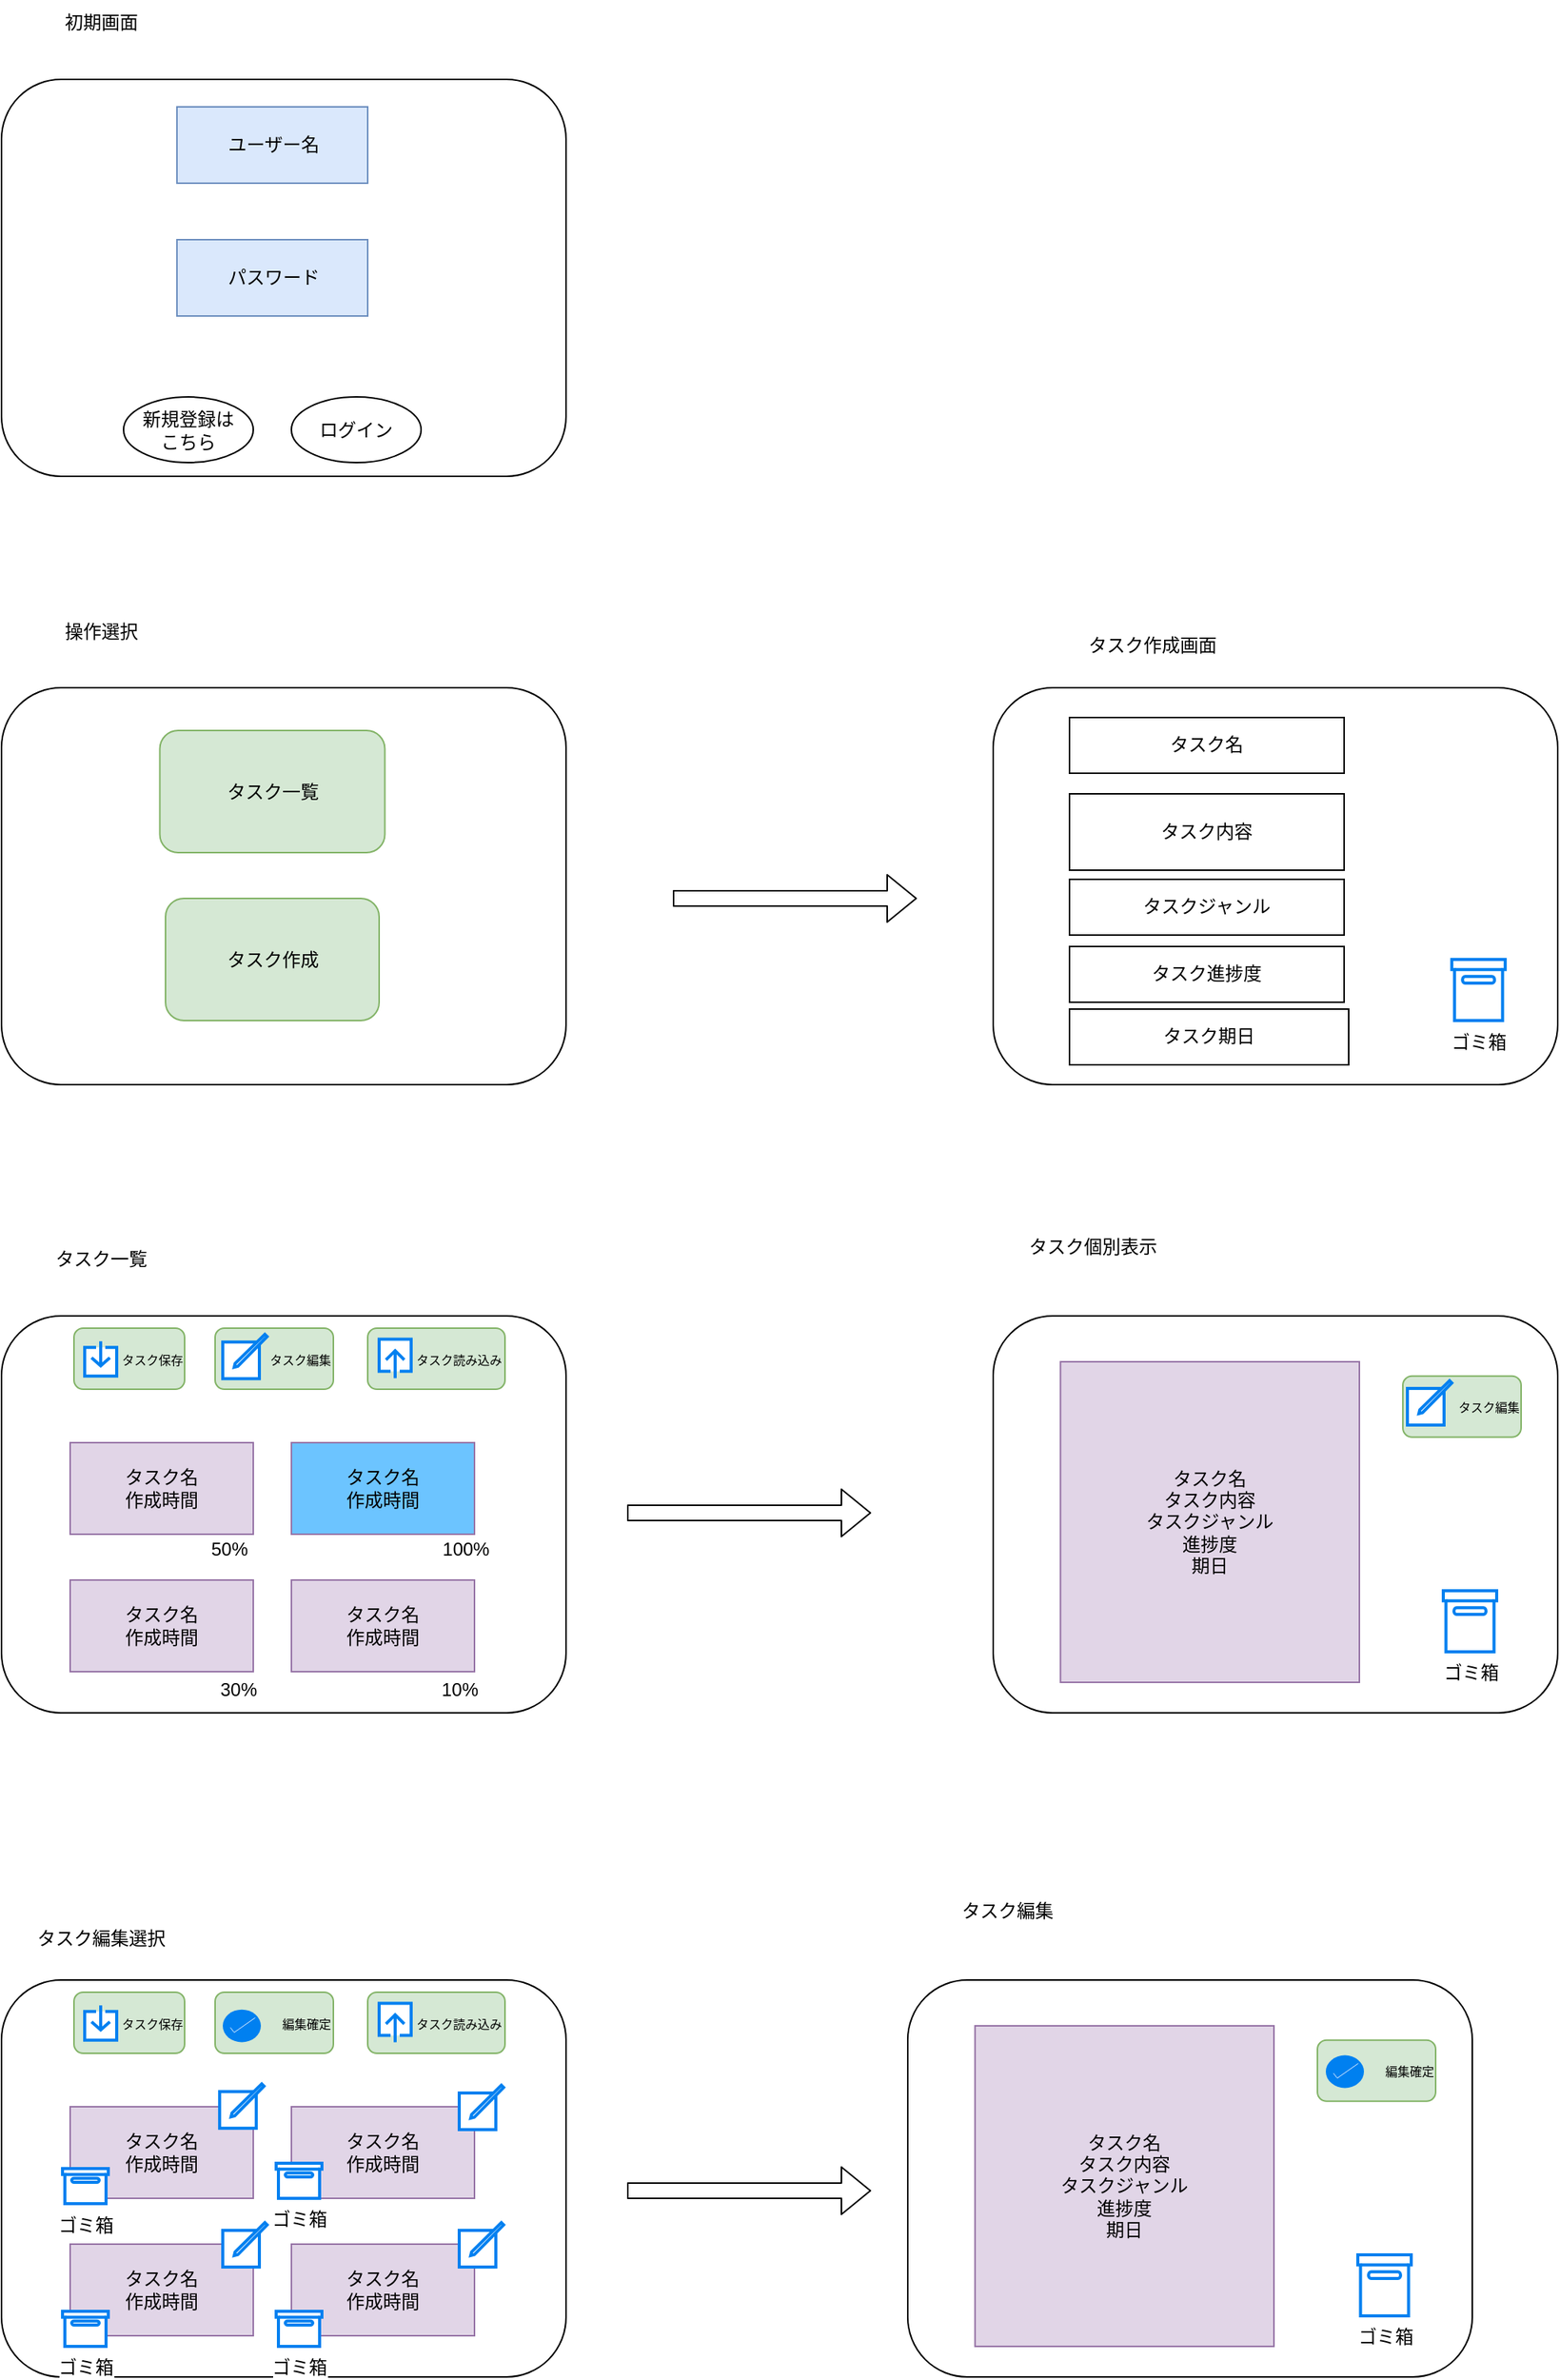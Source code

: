 <mxfile>
    <diagram id="LQAXXgF4HWlI1jR32HYM" name="ページ1">
        <mxGraphModel dx="882" dy="451" grid="1" gridSize="10" guides="1" tooltips="1" connect="1" arrows="1" fold="1" page="1" pageScale="1" pageWidth="827" pageHeight="1169" math="0" shadow="0">
            <root>
                <mxCell id="0"/>
                <mxCell id="1" parent="0"/>
                <mxCell id="2" value="" style="rounded=1;whiteSpace=wrap;html=1;shadow=0;" parent="1" vertex="1">
                    <mxGeometry x="130" y="480.5" width="370" height="260" as="geometry"/>
                </mxCell>
                <mxCell id="3" value="操作選択" style="text;html=1;align=center;verticalAlign=middle;resizable=0;points=[];autosize=1;strokeColor=none;fillColor=none;" parent="1" vertex="1">
                    <mxGeometry x="160" y="428.5" width="70" height="30" as="geometry"/>
                </mxCell>
                <mxCell id="4" value="" style="rounded=1;whiteSpace=wrap;html=1;shadow=0;" parent="1" vertex="1">
                    <mxGeometry x="130" y="82" width="370" height="260" as="geometry"/>
                </mxCell>
                <mxCell id="5" value="初期画面" style="text;html=1;align=center;verticalAlign=middle;resizable=0;points=[];autosize=1;strokeColor=none;fillColor=none;" parent="1" vertex="1">
                    <mxGeometry x="160" y="30" width="70" height="30" as="geometry"/>
                </mxCell>
                <mxCell id="8" value="" style="rounded=0;whiteSpace=wrap;html=1;fillColor=#dae8fc;strokeColor=#6c8ebf;" parent="1" vertex="1">
                    <mxGeometry x="245" y="100" width="125" height="50" as="geometry"/>
                </mxCell>
                <mxCell id="6" value="ユーザー名" style="text;html=1;align=center;verticalAlign=middle;resizable=0;points=[];autosize=1;strokeColor=none;fillColor=none;" parent="1" vertex="1">
                    <mxGeometry x="267.5" y="110" width="80" height="30" as="geometry"/>
                </mxCell>
                <mxCell id="9" value="" style="rounded=0;whiteSpace=wrap;html=1;fillColor=#dae8fc;strokeColor=#6c8ebf;" parent="1" vertex="1">
                    <mxGeometry x="245" y="187" width="125" height="50" as="geometry"/>
                </mxCell>
                <mxCell id="10" value="パスワード" style="text;html=1;align=center;verticalAlign=middle;resizable=0;points=[];autosize=1;strokeColor=none;fillColor=none;" parent="1" vertex="1">
                    <mxGeometry x="267.5" y="197" width="80" height="30" as="geometry"/>
                </mxCell>
                <mxCell id="11" value="新規登録は&lt;br&gt;こちら" style="ellipse;whiteSpace=wrap;html=1;" parent="1" vertex="1">
                    <mxGeometry x="210" y="290" width="85" height="43" as="geometry"/>
                </mxCell>
                <mxCell id="12" value="ログイン" style="ellipse;whiteSpace=wrap;html=1;" parent="1" vertex="1">
                    <mxGeometry x="320" y="290" width="85" height="43" as="geometry"/>
                </mxCell>
                <mxCell id="13" value="タスク作成" style="rounded=1;whiteSpace=wrap;html=1;fillColor=#d5e8d4;strokeColor=#82b366;" parent="1" vertex="1">
                    <mxGeometry x="237.5" y="618.5" width="140" height="80" as="geometry"/>
                </mxCell>
                <mxCell id="14" value="タスク一覧" style="rounded=1;whiteSpace=wrap;html=1;fillColor=#d5e8d4;strokeColor=#82b366;" parent="1" vertex="1">
                    <mxGeometry x="233.75" y="508.5" width="147.5" height="80" as="geometry"/>
                </mxCell>
                <mxCell id="17" value="" style="rounded=1;whiteSpace=wrap;html=1;shadow=0;" parent="1" vertex="1">
                    <mxGeometry x="130" y="892" width="370" height="260" as="geometry"/>
                </mxCell>
                <mxCell id="18" value="タスク一覧" style="text;html=1;align=center;verticalAlign=middle;resizable=0;points=[];autosize=1;strokeColor=none;fillColor=none;" parent="1" vertex="1">
                    <mxGeometry x="155" y="840" width="80" height="30" as="geometry"/>
                </mxCell>
                <mxCell id="22" value="タスク名&lt;br&gt;作成時間" style="whiteSpace=wrap;html=1;fillColor=#e1d5e7;strokeColor=#9673a6;" parent="1" vertex="1">
                    <mxGeometry x="175" y="975" width="120" height="60" as="geometry"/>
                </mxCell>
                <mxCell id="23" value="タスク名&lt;br&gt;作成時間" style="whiteSpace=wrap;html=1;fillColor=#6CC4FF;strokeColor=#9673a6;" parent="1" vertex="1">
                    <mxGeometry x="320" y="975" width="120" height="60" as="geometry"/>
                </mxCell>
                <mxCell id="24" value="タスク名&lt;br&gt;作成時間" style="whiteSpace=wrap;html=1;fillColor=#e1d5e7;strokeColor=#9673a6;" parent="1" vertex="1">
                    <mxGeometry x="175" y="1065" width="120" height="60" as="geometry"/>
                </mxCell>
                <mxCell id="25" value="タスク名&lt;br&gt;作成時間" style="whiteSpace=wrap;html=1;fillColor=#e1d5e7;strokeColor=#9673a6;" parent="1" vertex="1">
                    <mxGeometry x="320" y="1065" width="120" height="60" as="geometry"/>
                </mxCell>
                <mxCell id="27" value="&lt;font style=&quot;font-size: 8px;&quot;&gt;タスク読み込み&lt;/font&gt;" style="rounded=1;whiteSpace=wrap;html=1;fillColor=#d5e8d4;strokeColor=#82b366;align=right;" parent="1" vertex="1">
                    <mxGeometry x="370" y="900" width="90" height="40" as="geometry"/>
                </mxCell>
                <mxCell id="34" value="" style="html=1;verticalLabelPosition=bottom;align=center;labelBackgroundColor=#ffffff;verticalAlign=top;strokeWidth=2;strokeColor=#0080F0;shadow=0;dashed=0;shape=mxgraph.ios7.icons.up;" parent="1" vertex="1">
                    <mxGeometry x="377.5" y="907.25" width="21" height="25.5" as="geometry"/>
                </mxCell>
                <mxCell id="35" value="&lt;font style=&quot;font-size: 8px;&quot;&gt;タスク保存&lt;/font&gt;" style="rounded=1;whiteSpace=wrap;html=1;fillColor=#d5e8d4;strokeColor=#82b366;align=right;" parent="1" vertex="1">
                    <mxGeometry x="177.5" y="900" width="72.5" height="40" as="geometry"/>
                </mxCell>
                <mxCell id="33" value="" style="html=1;verticalLabelPosition=bottom;align=center;labelBackgroundColor=#ffffff;verticalAlign=top;strokeWidth=2;strokeColor=#0080F0;shadow=0;dashed=0;shape=mxgraph.ios7.icons.down;" parent="1" vertex="1">
                    <mxGeometry x="184.5" y="908.62" width="21" height="22.75" as="geometry"/>
                </mxCell>
                <mxCell id="37" value="&lt;font style=&quot;font-size: 8px;&quot;&gt;タスク編集&lt;/font&gt;" style="rounded=1;whiteSpace=wrap;html=1;fillColor=#d5e8d4;strokeColor=#82b366;align=right;" parent="1" vertex="1">
                    <mxGeometry x="270" y="900" width="77.5" height="40" as="geometry"/>
                </mxCell>
                <mxCell id="38" value="" style="html=1;verticalLabelPosition=bottom;align=center;labelBackgroundColor=#ffffff;verticalAlign=top;strokeWidth=2;strokeColor=#0080F0;shadow=0;dashed=0;shape=mxgraph.ios7.icons.compose;" parent="1" vertex="1">
                    <mxGeometry x="275" y="904" width="29.1" height="29.1" as="geometry"/>
                </mxCell>
                <mxCell id="39" value="" style="rounded=1;whiteSpace=wrap;html=1;shadow=0;" parent="1" vertex="1">
                    <mxGeometry x="130" y="1327" width="370" height="260" as="geometry"/>
                </mxCell>
                <mxCell id="40" value="タスク編集選択" style="text;html=1;align=center;verticalAlign=middle;resizable=0;points=[];autosize=1;strokeColor=none;fillColor=none;" parent="1" vertex="1">
                    <mxGeometry x="140" y="1285" width="110" height="30" as="geometry"/>
                </mxCell>
                <mxCell id="41" value="タスク名&lt;br&gt;作成時間" style="whiteSpace=wrap;html=1;fillColor=#e1d5e7;strokeColor=#9673a6;" parent="1" vertex="1">
                    <mxGeometry x="175" y="1410" width="120" height="60" as="geometry"/>
                </mxCell>
                <mxCell id="42" value="タスク名&lt;br&gt;作成時間" style="whiteSpace=wrap;html=1;fillColor=#e1d5e7;strokeColor=#9673a6;" parent="1" vertex="1">
                    <mxGeometry x="320" y="1410" width="120" height="60" as="geometry"/>
                </mxCell>
                <mxCell id="43" value="タスク名&lt;br&gt;作成時間" style="whiteSpace=wrap;html=1;fillColor=#e1d5e7;strokeColor=#9673a6;" parent="1" vertex="1">
                    <mxGeometry x="175" y="1500" width="120" height="60" as="geometry"/>
                </mxCell>
                <mxCell id="44" value="タスク名&lt;br&gt;作成時間" style="whiteSpace=wrap;html=1;fillColor=#e1d5e7;strokeColor=#9673a6;" parent="1" vertex="1">
                    <mxGeometry x="320" y="1500" width="120" height="60" as="geometry"/>
                </mxCell>
                <mxCell id="45" value="&lt;font style=&quot;font-size: 8px;&quot;&gt;タスク読み込み&lt;/font&gt;" style="rounded=1;whiteSpace=wrap;html=1;fillColor=#d5e8d4;strokeColor=#82b366;align=right;" parent="1" vertex="1">
                    <mxGeometry x="370" y="1335" width="90" height="40" as="geometry"/>
                </mxCell>
                <mxCell id="46" value="" style="html=1;verticalLabelPosition=bottom;align=center;labelBackgroundColor=#ffffff;verticalAlign=top;strokeWidth=2;strokeColor=#0080F0;shadow=0;dashed=0;shape=mxgraph.ios7.icons.up;" parent="1" vertex="1">
                    <mxGeometry x="377.5" y="1342.25" width="21" height="25.5" as="geometry"/>
                </mxCell>
                <mxCell id="47" value="&lt;font style=&quot;font-size: 8px;&quot;&gt;タスク保存&lt;/font&gt;" style="rounded=1;whiteSpace=wrap;html=1;fillColor=#d5e8d4;strokeColor=#82b366;align=right;" parent="1" vertex="1">
                    <mxGeometry x="177.5" y="1335" width="72.5" height="40" as="geometry"/>
                </mxCell>
                <mxCell id="48" value="" style="html=1;verticalLabelPosition=bottom;align=center;labelBackgroundColor=#ffffff;verticalAlign=top;strokeWidth=2;strokeColor=#0080F0;shadow=0;dashed=0;shape=mxgraph.ios7.icons.down;" parent="1" vertex="1">
                    <mxGeometry x="184.5" y="1343.62" width="21" height="22.75" as="geometry"/>
                </mxCell>
                <mxCell id="49" value="&lt;font style=&quot;font-size: 8px;&quot;&gt;編集確定&lt;/font&gt;" style="rounded=1;whiteSpace=wrap;html=1;fillColor=#d5e8d4;strokeColor=#82b366;align=right;" parent="1" vertex="1">
                    <mxGeometry x="270" y="1335" width="77.5" height="40" as="geometry"/>
                </mxCell>
                <mxCell id="52" value="" style="html=1;verticalLabelPosition=bottom;labelBackgroundColor=#ffffff;verticalAlign=top;shadow=0;dashed=0;strokeWidth=2;shape=mxgraph.ios7.misc.select;fillColor=#0080f0;strokeColor=#ffffff;sketch=0;" parent="1" vertex="1">
                    <mxGeometry x="275" y="1346.37" width="25" height="21.38" as="geometry"/>
                </mxCell>
                <mxCell id="68" value="" style="html=1;verticalLabelPosition=bottom;align=center;labelBackgroundColor=#ffffff;verticalAlign=top;strokeWidth=2;strokeColor=#0080F0;shadow=0;dashed=0;shape=mxgraph.ios7.icons.compose;" parent="1" vertex="1">
                    <mxGeometry x="272.95" y="1395" width="29.1" height="29.1" as="geometry"/>
                </mxCell>
                <mxCell id="69" value="" style="html=1;verticalLabelPosition=bottom;align=center;labelBackgroundColor=#ffffff;verticalAlign=top;strokeWidth=2;strokeColor=#0080F0;shadow=0;dashed=0;shape=mxgraph.ios7.icons.compose;" parent="1" vertex="1">
                    <mxGeometry x="430" y="1395.9" width="29.1" height="29.1" as="geometry"/>
                </mxCell>
                <mxCell id="70" value="" style="html=1;verticalLabelPosition=bottom;align=center;labelBackgroundColor=#ffffff;verticalAlign=top;strokeWidth=2;strokeColor=#0080F0;shadow=0;dashed=0;shape=mxgraph.ios7.icons.compose;" parent="1" vertex="1">
                    <mxGeometry x="430" y="1485.9" width="29.1" height="29.1" as="geometry"/>
                </mxCell>
                <mxCell id="71" value="" style="html=1;verticalLabelPosition=bottom;align=center;labelBackgroundColor=#ffffff;verticalAlign=top;strokeWidth=2;strokeColor=#0080F0;shadow=0;dashed=0;shape=mxgraph.ios7.icons.compose;" parent="1" vertex="1">
                    <mxGeometry x="275" y="1485.9" width="29.1" height="29.1" as="geometry"/>
                </mxCell>
                <mxCell id="91" value="" style="rounded=1;whiteSpace=wrap;html=1;shadow=0;" parent="1" vertex="1">
                    <mxGeometry x="724" y="1327" width="370" height="260" as="geometry"/>
                </mxCell>
                <mxCell id="92" value="タスク編集" style="text;html=1;align=center;verticalAlign=middle;resizable=0;points=[];autosize=1;strokeColor=none;fillColor=none;" parent="1" vertex="1">
                    <mxGeometry x="749" y="1267" width="80" height="30" as="geometry"/>
                </mxCell>
                <mxCell id="93" value="タスク名&lt;br&gt;タスク内容&lt;div&gt;タスクジャンル&lt;/div&gt;&lt;div&gt;進捗度&lt;/div&gt;&lt;div&gt;期日&lt;/div&gt;" style="whiteSpace=wrap;html=1;fillColor=#e1d5e7;strokeColor=#9673a6;" parent="1" vertex="1">
                    <mxGeometry x="768.1" y="1357" width="195.9" height="210" as="geometry"/>
                </mxCell>
                <mxCell id="101" value="&lt;font style=&quot;font-size: 8px;&quot;&gt;編集確定&lt;/font&gt;" style="rounded=1;whiteSpace=wrap;html=1;fillColor=#d5e8d4;strokeColor=#82b366;align=right;" parent="1" vertex="1">
                    <mxGeometry x="992.5" y="1366.37" width="77.5" height="40" as="geometry"/>
                </mxCell>
                <mxCell id="102" value="" style="html=1;verticalLabelPosition=bottom;labelBackgroundColor=#ffffff;verticalAlign=top;shadow=0;dashed=0;strokeWidth=2;shape=mxgraph.ios7.misc.select;fillColor=#0080f0;strokeColor=#ffffff;sketch=0;" parent="1" vertex="1">
                    <mxGeometry x="998" y="1376.31" width="25" height="21.38" as="geometry"/>
                </mxCell>
                <mxCell id="105" value="ゴミ箱" style="html=1;verticalLabelPosition=bottom;align=center;labelBackgroundColor=#ffffff;verticalAlign=top;strokeWidth=2;strokeColor=#0080F0;shadow=0;dashed=0;shape=mxgraph.ios7.icons.box;" parent="1" vertex="1">
                    <mxGeometry x="1019" y="1507" width="35" height="40" as="geometry"/>
                </mxCell>
                <mxCell id="114" value="" style="shape=flexArrow;endArrow=classic;html=1;" parent="1" edge="1">
                    <mxGeometry width="50" height="50" relative="1" as="geometry">
                        <mxPoint x="540" y="1465" as="sourcePoint"/>
                        <mxPoint x="700" y="1465" as="targetPoint"/>
                    </mxGeometry>
                </mxCell>
                <mxCell id="140" value="ゴミ箱" style="html=1;verticalLabelPosition=bottom;align=center;labelBackgroundColor=#ffffff;verticalAlign=top;strokeWidth=2;strokeColor=#0080F0;shadow=0;dashed=0;shape=mxgraph.ios7.icons.box;" parent="1" vertex="1">
                    <mxGeometry x="310" y="1447" width="30" height="23" as="geometry"/>
                </mxCell>
                <mxCell id="141" value="ゴミ箱" style="html=1;verticalLabelPosition=bottom;align=center;labelBackgroundColor=#ffffff;verticalAlign=top;strokeWidth=2;strokeColor=#0080F0;shadow=0;dashed=0;shape=mxgraph.ios7.icons.box;" parent="1" vertex="1">
                    <mxGeometry x="310" y="1544" width="30" height="23" as="geometry"/>
                </mxCell>
                <mxCell id="142" value="ゴミ箱" style="html=1;verticalLabelPosition=bottom;align=center;labelBackgroundColor=#ffffff;verticalAlign=top;strokeWidth=2;strokeColor=#0080F0;shadow=0;dashed=0;shape=mxgraph.ios7.icons.box;" parent="1" vertex="1">
                    <mxGeometry x="170" y="1450.5" width="30" height="23" as="geometry"/>
                </mxCell>
                <mxCell id="143" value="ゴミ箱" style="html=1;verticalLabelPosition=bottom;align=center;labelBackgroundColor=#ffffff;verticalAlign=top;strokeWidth=2;strokeColor=#0080F0;shadow=0;dashed=0;shape=mxgraph.ios7.icons.box;" parent="1" vertex="1">
                    <mxGeometry x="170" y="1544" width="30" height="23" as="geometry"/>
                </mxCell>
                <mxCell id="145" value="" style="shape=flexArrow;endArrow=classic;html=1;" parent="1" edge="1">
                    <mxGeometry width="50" height="50" relative="1" as="geometry">
                        <mxPoint x="540" y="1021" as="sourcePoint"/>
                        <mxPoint x="700" y="1021" as="targetPoint"/>
                    </mxGeometry>
                </mxCell>
                <mxCell id="152" value="" style="rounded=1;whiteSpace=wrap;html=1;shadow=0;" parent="1" vertex="1">
                    <mxGeometry x="780" y="892" width="370" height="260" as="geometry"/>
                </mxCell>
                <mxCell id="153" value="タスク個別表示" style="text;html=1;align=center;verticalAlign=middle;resizable=0;points=[];autosize=1;strokeColor=none;fillColor=none;" parent="1" vertex="1">
                    <mxGeometry x="790" y="832" width="110" height="30" as="geometry"/>
                </mxCell>
                <mxCell id="154" value="タスク名&lt;br&gt;タスク内容&lt;div&gt;タスクジャンル&lt;/div&gt;&lt;div&gt;進捗度&lt;/div&gt;&lt;div&gt;期日&lt;/div&gt;" style="whiteSpace=wrap;html=1;fillColor=#e1d5e7;strokeColor=#9673a6;" parent="1" vertex="1">
                    <mxGeometry x="824.1" y="922" width="195.9" height="210" as="geometry"/>
                </mxCell>
                <mxCell id="155" value="&lt;span style=&quot;font-size: 8px;&quot;&gt;タスク編集&lt;/span&gt;" style="rounded=1;whiteSpace=wrap;html=1;fillColor=#d5e8d4;strokeColor=#82b366;align=right;" parent="1" vertex="1">
                    <mxGeometry x="1048.5" y="931.37" width="77.5" height="40" as="geometry"/>
                </mxCell>
                <mxCell id="157" value="ゴミ箱" style="html=1;verticalLabelPosition=bottom;align=center;labelBackgroundColor=#ffffff;verticalAlign=top;strokeWidth=2;strokeColor=#0080F0;shadow=0;dashed=0;shape=mxgraph.ios7.icons.box;" parent="1" vertex="1">
                    <mxGeometry x="1075" y="1072" width="35" height="40" as="geometry"/>
                </mxCell>
                <mxCell id="161" value="" style="html=1;verticalLabelPosition=bottom;align=center;labelBackgroundColor=#ffffff;verticalAlign=top;strokeWidth=2;strokeColor=#0080F0;shadow=0;dashed=0;shape=mxgraph.ios7.icons.compose;" parent="1" vertex="1">
                    <mxGeometry x="1051.5" y="934.37" width="29.1" height="29.1" as="geometry"/>
                </mxCell>
                <mxCell id="162" value="50%" style="text;html=1;align=center;verticalAlign=middle;resizable=0;points=[];autosize=1;strokeColor=none;fillColor=none;" parent="1" vertex="1">
                    <mxGeometry x="254.1" y="1030" width="50" height="30" as="geometry"/>
                </mxCell>
                <mxCell id="163" value="100%" style="text;html=1;align=center;verticalAlign=middle;resizable=0;points=[];autosize=1;strokeColor=none;fillColor=none;" parent="1" vertex="1">
                    <mxGeometry x="409.1" y="1030" width="50" height="30" as="geometry"/>
                </mxCell>
                <mxCell id="164" value="30%" style="text;html=1;align=center;verticalAlign=middle;resizable=0;points=[];autosize=1;strokeColor=none;fillColor=none;" parent="1" vertex="1">
                    <mxGeometry x="260" y="1122" width="50" height="30" as="geometry"/>
                </mxCell>
                <mxCell id="165" value="10%" style="text;html=1;align=center;verticalAlign=middle;resizable=0;points=[];autosize=1;strokeColor=none;fillColor=none;" parent="1" vertex="1">
                    <mxGeometry x="405" y="1122" width="50" height="30" as="geometry"/>
                </mxCell>
                <mxCell id="167" value="" style="shape=flexArrow;endArrow=classic;html=1;" parent="1" edge="1">
                    <mxGeometry width="50" height="50" relative="1" as="geometry">
                        <mxPoint x="570" y="618.5" as="sourcePoint"/>
                        <mxPoint x="730" y="618.5" as="targetPoint"/>
                    </mxGeometry>
                </mxCell>
                <mxCell id="168" value="" style="rounded=1;whiteSpace=wrap;html=1;shadow=0;" parent="1" vertex="1">
                    <mxGeometry x="780" y="480.5" width="370" height="260" as="geometry"/>
                </mxCell>
                <mxCell id="170" value="ゴミ箱" style="html=1;verticalLabelPosition=bottom;align=center;labelBackgroundColor=#ffffff;verticalAlign=top;strokeWidth=2;strokeColor=#0080F0;shadow=0;dashed=0;shape=mxgraph.ios7.icons.box;" parent="1" vertex="1">
                    <mxGeometry x="1080.6" y="658.5" width="35" height="40" as="geometry"/>
                </mxCell>
                <mxCell id="171" value="タスク名" style="whiteSpace=wrap;html=1;" parent="1" vertex="1">
                    <mxGeometry x="830" y="500" width="180" height="36.5" as="geometry"/>
                </mxCell>
                <mxCell id="172" value="タスク内容" style="whiteSpace=wrap;html=1;" parent="1" vertex="1">
                    <mxGeometry x="830" y="550" width="180" height="50" as="geometry"/>
                </mxCell>
                <mxCell id="173" value="タスクジャンル" style="whiteSpace=wrap;html=1;" parent="1" vertex="1">
                    <mxGeometry x="830" y="606" width="180" height="36.5" as="geometry"/>
                </mxCell>
                <mxCell id="174" value="タスク進捗度" style="whiteSpace=wrap;html=1;" parent="1" vertex="1">
                    <mxGeometry x="830" y="650" width="180" height="36.5" as="geometry"/>
                </mxCell>
                <mxCell id="175" value="タスク作成画面" style="text;html=1;align=center;verticalAlign=middle;resizable=0;points=[];autosize=1;strokeColor=none;fillColor=none;" parent="1" vertex="1">
                    <mxGeometry x="829" y="438" width="110" height="30" as="geometry"/>
                </mxCell>
                <mxCell id="176" value="タスク期日" style="whiteSpace=wrap;html=1;" parent="1" vertex="1">
                    <mxGeometry x="830" y="691" width="183" height="36.5" as="geometry"/>
                </mxCell>
            </root>
        </mxGraphModel>
    </diagram>
</mxfile>